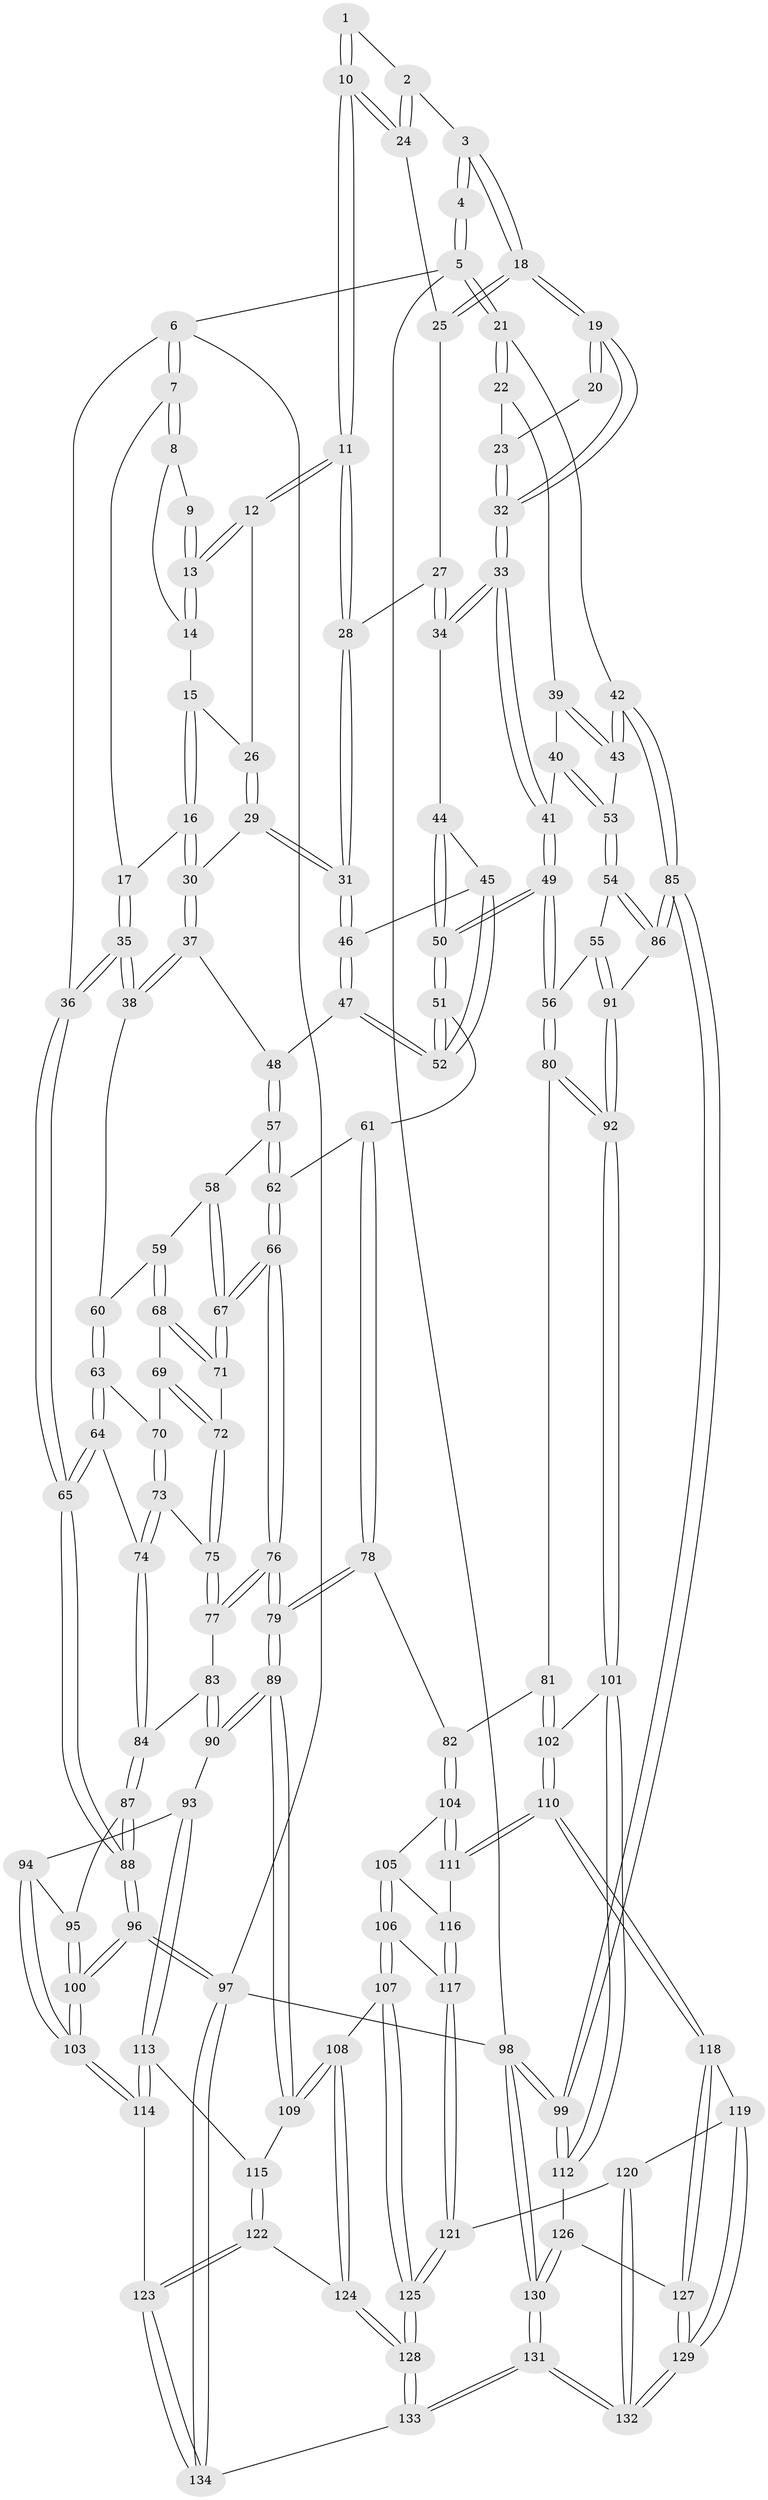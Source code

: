 // Generated by graph-tools (version 1.1) at 2025/51/03/09/25 03:51:07]
// undirected, 134 vertices, 332 edges
graph export_dot {
graph [start="1"]
  node [color=gray90,style=filled];
  1 [pos="+0.41341219072838076+0"];
  2 [pos="+0.5665015850368113+0"];
  3 [pos="+0.65616101480492+0"];
  4 [pos="+0.995905207656684+0"];
  5 [pos="+1+0"];
  6 [pos="+0+0"];
  7 [pos="+0+0"];
  8 [pos="+0.18495067813786764+0"];
  9 [pos="+0.37621076323193225+0"];
  10 [pos="+0.3688678511288743+0.09100760351936388"];
  11 [pos="+0.364340653315699+0.09881539518019333"];
  12 [pos="+0.32051479505116476+0.07767744901586235"];
  13 [pos="+0.3156595433973595+0.05933449791040041"];
  14 [pos="+0.24561649809310895+0"];
  15 [pos="+0.23939444256853268+0.058333917128027137"];
  16 [pos="+0.11090073727276892+0.07407640151086771"];
  17 [pos="+0.10485211173733013+0.0677444054107044"];
  18 [pos="+0.7494710059158486+0.128106415331181"];
  19 [pos="+0.7586987684742483+0.15391748641353284"];
  20 [pos="+0.9374208161384994+0"];
  21 [pos="+1+0.08698589124680772"];
  22 [pos="+1+0.14444036153291193"];
  23 [pos="+0.8754399661402575+0.09894574786245983"];
  24 [pos="+0.5418632356465161+0"];
  25 [pos="+0.54423766408589+0.0047252825603493415"];
  26 [pos="+0.267757412866167+0.08680965999243351"];
  27 [pos="+0.5437537203383808+0.07630133194083043"];
  28 [pos="+0.3900542985631676+0.1713656009885943"];
  29 [pos="+0.20919358082905726+0.18286245436691634"];
  30 [pos="+0.17585993509913947+0.19516362265265683"];
  31 [pos="+0.38565476625363343+0.20085564715332288"];
  32 [pos="+0.7608477147481657+0.16311518646367032"];
  33 [pos="+0.7478555072960953+0.19979139067055954"];
  34 [pos="+0.606113877738449+0.18012898905386832"];
  35 [pos="+0+0.2762072350340546"];
  36 [pos="+0+0.2958125859322918"];
  37 [pos="+0.14905104488698345+0.2696850133346788"];
  38 [pos="+0.11804769379225358+0.30064212559304726"];
  39 [pos="+0.9342715505280813+0.22217982534805278"];
  40 [pos="+0.8333545836936537+0.2492594549267699"];
  41 [pos="+0.7557477750717324+0.21969461977367"];
  42 [pos="+1+0.45323711340601247"];
  43 [pos="+1+0.42715973937894297"];
  44 [pos="+0.5523862858676896+0.22964207327844144"];
  45 [pos="+0.5236171195393965+0.2387380025479661"];
  46 [pos="+0.3865795635605468+0.20332372871955026"];
  47 [pos="+0.36688418923202337+0.28800923380323445"];
  48 [pos="+0.3319011901842254+0.320392571110424"];
  49 [pos="+0.6846628124433091+0.45407605823152625"];
  50 [pos="+0.6304170278166652+0.4321639942576075"];
  51 [pos="+0.5044125162345579+0.4150768355899869"];
  52 [pos="+0.48645188284854485+0.3763415735026279"];
  53 [pos="+0.9665372135662845+0.42306333720263917"];
  54 [pos="+0.8187571091161775+0.481438828440141"];
  55 [pos="+0.7092915171580608+0.48202002383672277"];
  56 [pos="+0.698314259036929+0.47990530830996525"];
  57 [pos="+0.32022218259860324+0.3845842213881623"];
  58 [pos="+0.274938428472258+0.40654611106296434"];
  59 [pos="+0.14787564464842773+0.37234454093063607"];
  60 [pos="+0.12533279498332103+0.32640561339254687"];
  61 [pos="+0.4401661000179787+0.46837689904405927"];
  62 [pos="+0.35748331628272434+0.43182193128797514"];
  63 [pos="+0.04281730652760735+0.4427377189069122"];
  64 [pos="+0+0.510683937058712"];
  65 [pos="+0+0.5077624583175381"];
  66 [pos="+0.2696902720686925+0.5556489924810005"];
  67 [pos="+0.24153373276957166+0.5131522632809649"];
  68 [pos="+0.14816889948926873+0.4105955961243588"];
  69 [pos="+0.11830449615115944+0.45015605408848447"];
  70 [pos="+0.1111188086374152+0.4563309380844384"];
  71 [pos="+0.20140039764081852+0.493626038850566"];
  72 [pos="+0.14194685765610304+0.5263292098852035"];
  73 [pos="+0.06397525724154283+0.5202362179951856"];
  74 [pos="+0.00710261581918254+0.5237793116248359"];
  75 [pos="+0.11880048857346744+0.5496004880438513"];
  76 [pos="+0.2778663241810451+0.5853704703000677"];
  77 [pos="+0.13238864871956998+0.585296904901033"];
  78 [pos="+0.41608650414289905+0.6191719137544492"];
  79 [pos="+0.3282036480839691+0.6551969514730847"];
  80 [pos="+0.6544815189860627+0.5737152729199075"];
  81 [pos="+0.6392377636314789+0.5999820649487126"];
  82 [pos="+0.4921364170762171+0.6403468731434734"];
  83 [pos="+0.12253482756894163+0.6069547694088713"];
  84 [pos="+0.07599277780961335+0.627765649204296"];
  85 [pos="+1+0.6229795116420118"];
  86 [pos="+0.9218782266814313+0.6614924834668532"];
  87 [pos="+0.05885605589318638+0.6559288600619463"];
  88 [pos="+0+0.5505425370973211"];
  89 [pos="+0.32374012823127946+0.6650142665004962"];
  90 [pos="+0.1828013043498265+0.7181518540445682"];
  91 [pos="+0.8622553541904351+0.7041730441160815"];
  92 [pos="+0.8550158882607196+0.7148767814048911"];
  93 [pos="+0.17687575158294902+0.7235271825561742"];
  94 [pos="+0.1145192971426704+0.7056225965812034"];
  95 [pos="+0.06275674561974884+0.6769212349150848"];
  96 [pos="+0+0.9852795101807987"];
  97 [pos="+0+1"];
  98 [pos="+1+1"];
  99 [pos="+1+0.7399995178170774"];
  100 [pos="+0+0.8783508292522926"];
  101 [pos="+0.8435661440040702+0.7375755105469991"];
  102 [pos="+0.6905581372068529+0.7647505478554139"];
  103 [pos="+0+0.8738384238624589"];
  104 [pos="+0.5123661086173333+0.7332768744017107"];
  105 [pos="+0.5063161384027861+0.7656155084111688"];
  106 [pos="+0.48913089366610174+0.8030973352870192"];
  107 [pos="+0.442524429609758+0.8302264840340907"];
  108 [pos="+0.3469149917030388+0.7739438376912309"];
  109 [pos="+0.3373670103343919+0.7352542221585926"];
  110 [pos="+0.6873661734446236+0.771592944428739"];
  111 [pos="+0.624605450506757+0.7682444817586002"];
  112 [pos="+0.8940779816116139+0.8450877620928221"];
  113 [pos="+0.1766894861853751+0.7240699445034318"];
  114 [pos="+0.09334903383929977+0.8517613206370314"];
  115 [pos="+0.21931987263800495+0.8138387648829323"];
  116 [pos="+0.5634154354452209+0.788694378926542"];
  117 [pos="+0.548141385230119+0.8366269879921095"];
  118 [pos="+0.6838710987703059+0.8010689716293018"];
  119 [pos="+0.6603220489774739+0.8592142903285812"];
  120 [pos="+0.6330262981552519+0.8909998946470427"];
  121 [pos="+0.6017999382208999+0.8902644951182194"];
  122 [pos="+0.242878072174409+0.9303538292569579"];
  123 [pos="+0.24005000200211477+0.9360275746942454"];
  124 [pos="+0.3118949183818631+0.8411985239666997"];
  125 [pos="+0.46009493033922955+0.951374179520898"];
  126 [pos="+0.880331694715749+0.8891270087433416"];
  127 [pos="+0.8513682615496829+0.897997729073598"];
  128 [pos="+0.45789001690430203+0.9555413752235259"];
  129 [pos="+0.7947689531803036+0.940490932400922"];
  130 [pos="+1+1"];
  131 [pos="+0.6928015982087293+1"];
  132 [pos="+0.6959064357498757+1"];
  133 [pos="+0.3714851992346541+1"];
  134 [pos="+0.3003676901223569+1"];
  1 -- 2;
  1 -- 10;
  1 -- 10;
  2 -- 3;
  2 -- 24;
  2 -- 24;
  3 -- 4;
  3 -- 4;
  3 -- 18;
  3 -- 18;
  4 -- 5;
  4 -- 5;
  5 -- 6;
  5 -- 21;
  5 -- 21;
  5 -- 98;
  6 -- 7;
  6 -- 7;
  6 -- 36;
  6 -- 97;
  7 -- 8;
  7 -- 8;
  7 -- 17;
  8 -- 9;
  8 -- 14;
  9 -- 13;
  9 -- 13;
  10 -- 11;
  10 -- 11;
  10 -- 24;
  10 -- 24;
  11 -- 12;
  11 -- 12;
  11 -- 28;
  11 -- 28;
  12 -- 13;
  12 -- 13;
  12 -- 26;
  13 -- 14;
  13 -- 14;
  14 -- 15;
  15 -- 16;
  15 -- 16;
  15 -- 26;
  16 -- 17;
  16 -- 30;
  16 -- 30;
  17 -- 35;
  17 -- 35;
  18 -- 19;
  18 -- 19;
  18 -- 25;
  18 -- 25;
  19 -- 20;
  19 -- 20;
  19 -- 32;
  19 -- 32;
  20 -- 23;
  21 -- 22;
  21 -- 22;
  21 -- 42;
  22 -- 23;
  22 -- 39;
  23 -- 32;
  23 -- 32;
  24 -- 25;
  25 -- 27;
  26 -- 29;
  26 -- 29;
  27 -- 28;
  27 -- 34;
  27 -- 34;
  28 -- 31;
  28 -- 31;
  29 -- 30;
  29 -- 31;
  29 -- 31;
  30 -- 37;
  30 -- 37;
  31 -- 46;
  31 -- 46;
  32 -- 33;
  32 -- 33;
  33 -- 34;
  33 -- 34;
  33 -- 41;
  33 -- 41;
  34 -- 44;
  35 -- 36;
  35 -- 36;
  35 -- 38;
  35 -- 38;
  36 -- 65;
  36 -- 65;
  37 -- 38;
  37 -- 38;
  37 -- 48;
  38 -- 60;
  39 -- 40;
  39 -- 43;
  39 -- 43;
  40 -- 41;
  40 -- 53;
  40 -- 53;
  41 -- 49;
  41 -- 49;
  42 -- 43;
  42 -- 43;
  42 -- 85;
  42 -- 85;
  43 -- 53;
  44 -- 45;
  44 -- 50;
  44 -- 50;
  45 -- 46;
  45 -- 52;
  45 -- 52;
  46 -- 47;
  46 -- 47;
  47 -- 48;
  47 -- 52;
  47 -- 52;
  48 -- 57;
  48 -- 57;
  49 -- 50;
  49 -- 50;
  49 -- 56;
  49 -- 56;
  50 -- 51;
  50 -- 51;
  51 -- 52;
  51 -- 52;
  51 -- 61;
  53 -- 54;
  53 -- 54;
  54 -- 55;
  54 -- 86;
  54 -- 86;
  55 -- 56;
  55 -- 91;
  55 -- 91;
  56 -- 80;
  56 -- 80;
  57 -- 58;
  57 -- 62;
  57 -- 62;
  58 -- 59;
  58 -- 67;
  58 -- 67;
  59 -- 60;
  59 -- 68;
  59 -- 68;
  60 -- 63;
  60 -- 63;
  61 -- 62;
  61 -- 78;
  61 -- 78;
  62 -- 66;
  62 -- 66;
  63 -- 64;
  63 -- 64;
  63 -- 70;
  64 -- 65;
  64 -- 65;
  64 -- 74;
  65 -- 88;
  65 -- 88;
  66 -- 67;
  66 -- 67;
  66 -- 76;
  66 -- 76;
  67 -- 71;
  67 -- 71;
  68 -- 69;
  68 -- 71;
  68 -- 71;
  69 -- 70;
  69 -- 72;
  69 -- 72;
  70 -- 73;
  70 -- 73;
  71 -- 72;
  72 -- 75;
  72 -- 75;
  73 -- 74;
  73 -- 74;
  73 -- 75;
  74 -- 84;
  74 -- 84;
  75 -- 77;
  75 -- 77;
  76 -- 77;
  76 -- 77;
  76 -- 79;
  76 -- 79;
  77 -- 83;
  78 -- 79;
  78 -- 79;
  78 -- 82;
  79 -- 89;
  79 -- 89;
  80 -- 81;
  80 -- 92;
  80 -- 92;
  81 -- 82;
  81 -- 102;
  81 -- 102;
  82 -- 104;
  82 -- 104;
  83 -- 84;
  83 -- 90;
  83 -- 90;
  84 -- 87;
  84 -- 87;
  85 -- 86;
  85 -- 86;
  85 -- 99;
  85 -- 99;
  86 -- 91;
  87 -- 88;
  87 -- 88;
  87 -- 95;
  88 -- 96;
  88 -- 96;
  89 -- 90;
  89 -- 90;
  89 -- 109;
  89 -- 109;
  90 -- 93;
  91 -- 92;
  91 -- 92;
  92 -- 101;
  92 -- 101;
  93 -- 94;
  93 -- 113;
  93 -- 113;
  94 -- 95;
  94 -- 103;
  94 -- 103;
  95 -- 100;
  95 -- 100;
  96 -- 97;
  96 -- 97;
  96 -- 100;
  96 -- 100;
  97 -- 134;
  97 -- 134;
  97 -- 98;
  98 -- 99;
  98 -- 99;
  98 -- 130;
  98 -- 130;
  99 -- 112;
  99 -- 112;
  100 -- 103;
  100 -- 103;
  101 -- 102;
  101 -- 112;
  101 -- 112;
  102 -- 110;
  102 -- 110;
  103 -- 114;
  103 -- 114;
  104 -- 105;
  104 -- 111;
  104 -- 111;
  105 -- 106;
  105 -- 106;
  105 -- 116;
  106 -- 107;
  106 -- 107;
  106 -- 117;
  107 -- 108;
  107 -- 125;
  107 -- 125;
  108 -- 109;
  108 -- 109;
  108 -- 124;
  108 -- 124;
  109 -- 115;
  110 -- 111;
  110 -- 111;
  110 -- 118;
  110 -- 118;
  111 -- 116;
  112 -- 126;
  113 -- 114;
  113 -- 114;
  113 -- 115;
  114 -- 123;
  115 -- 122;
  115 -- 122;
  116 -- 117;
  116 -- 117;
  117 -- 121;
  117 -- 121;
  118 -- 119;
  118 -- 127;
  118 -- 127;
  119 -- 120;
  119 -- 129;
  119 -- 129;
  120 -- 121;
  120 -- 132;
  120 -- 132;
  121 -- 125;
  121 -- 125;
  122 -- 123;
  122 -- 123;
  122 -- 124;
  123 -- 134;
  123 -- 134;
  124 -- 128;
  124 -- 128;
  125 -- 128;
  125 -- 128;
  126 -- 127;
  126 -- 130;
  126 -- 130;
  127 -- 129;
  127 -- 129;
  128 -- 133;
  128 -- 133;
  129 -- 132;
  129 -- 132;
  130 -- 131;
  130 -- 131;
  131 -- 132;
  131 -- 132;
  131 -- 133;
  131 -- 133;
  133 -- 134;
}
